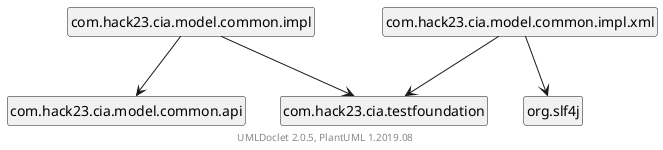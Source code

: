 @startuml
    set namespaceSeparator none
    hide circle
    hide empty fields
    hide empty methods

    com.hack23.cia.model.common.impl --> com.hack23.cia.model.common.api
    com.hack23.cia.model.common.impl --> com.hack23.cia.testfoundation
    com.hack23.cia.model.common.impl.xml --> org.slf4j
    com.hack23.cia.model.common.impl.xml --> com.hack23.cia.testfoundation

    ' Package links
    class "com.hack23.cia.model.common.impl" [[com/hack23/cia/model/common/impl/package-summary.html]] {
    }
    class "com.hack23.cia.model.common.impl.xml" [[com/hack23/cia/model/common/impl/xml/package-summary.html]] {
    }

    center footer UMLDoclet 2.0.5, PlantUML 1.2019.08
@enduml
